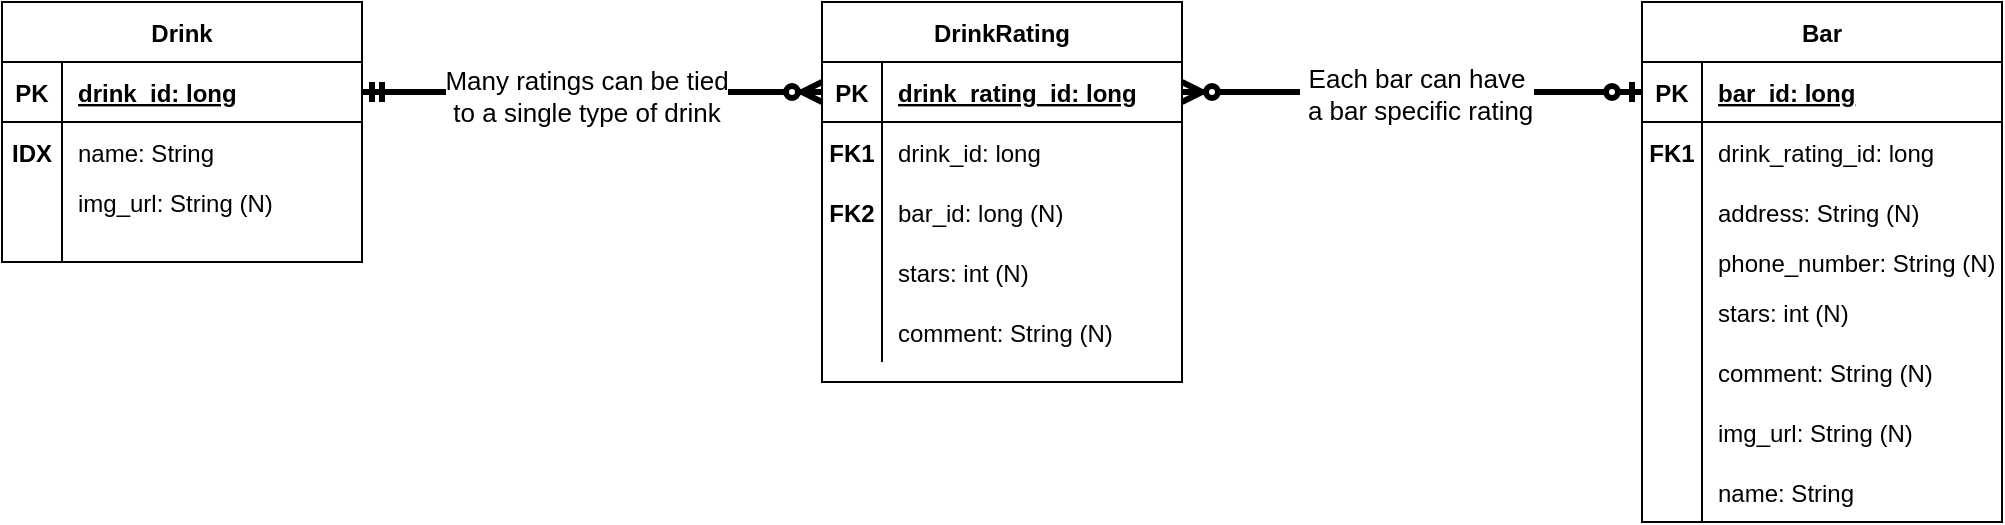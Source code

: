 <mxfile version="14.4.8" type="device"><diagram id="R2lEEEUBdFMjLlhIrx00" name="Page-1"><mxGraphModel dx="1829" dy="1034" grid="1" gridSize="10" guides="1" tooltips="1" connect="1" arrows="1" fold="1" page="1" pageScale="1" pageWidth="1100" pageHeight="850" math="0" shadow="0" extFonts="Permanent Marker^https://fonts.googleapis.com/css?family=Permanent+Marker"><root><mxCell id="0"/><mxCell id="1" parent="0"/><mxCell id="0ULs4ixhso7EXliGUDjP-1" value="Drink" style="shape=table;startSize=30;container=1;collapsible=1;childLayout=tableLayout;fixedRows=1;rowLines=0;fontStyle=1;align=center;resizeLast=1;" parent="1" vertex="1"><mxGeometry x="40" y="120" width="180" height="130" as="geometry"/></mxCell><mxCell id="0ULs4ixhso7EXliGUDjP-2" value="" style="shape=partialRectangle;collapsible=0;dropTarget=0;pointerEvents=0;fillColor=none;top=0;left=0;bottom=1;right=0;points=[[0,0.5],[1,0.5]];portConstraint=eastwest;" parent="0ULs4ixhso7EXliGUDjP-1" vertex="1"><mxGeometry y="30" width="180" height="30" as="geometry"/></mxCell><mxCell id="0ULs4ixhso7EXliGUDjP-3" value="PK" style="shape=partialRectangle;connectable=0;fillColor=none;top=0;left=0;bottom=0;right=0;fontStyle=1;overflow=hidden;" parent="0ULs4ixhso7EXliGUDjP-2" vertex="1"><mxGeometry width="30" height="30" as="geometry"/></mxCell><mxCell id="0ULs4ixhso7EXliGUDjP-4" value="drink_id: long" style="shape=partialRectangle;connectable=0;fillColor=none;top=0;left=0;bottom=0;right=0;align=left;spacingLeft=6;fontStyle=5;overflow=hidden;" parent="0ULs4ixhso7EXliGUDjP-2" vertex="1"><mxGeometry x="30" width="150" height="30" as="geometry"/></mxCell><mxCell id="0ULs4ixhso7EXliGUDjP-5" value="" style="shape=partialRectangle;collapsible=0;dropTarget=0;pointerEvents=0;fillColor=none;top=0;left=0;bottom=0;right=0;points=[[0,0.5],[1,0.5]];portConstraint=eastwest;" parent="0ULs4ixhso7EXliGUDjP-1" vertex="1"><mxGeometry y="60" width="180" height="30" as="geometry"/></mxCell><mxCell id="0ULs4ixhso7EXliGUDjP-6" value="IDX" style="shape=partialRectangle;connectable=0;fillColor=none;top=0;left=0;bottom=0;right=0;editable=1;overflow=hidden;fontStyle=1" parent="0ULs4ixhso7EXliGUDjP-5" vertex="1"><mxGeometry width="30" height="30" as="geometry"/></mxCell><mxCell id="0ULs4ixhso7EXliGUDjP-7" value="name: String" style="shape=partialRectangle;connectable=0;fillColor=none;top=0;left=0;bottom=0;right=0;align=left;spacingLeft=6;overflow=hidden;" parent="0ULs4ixhso7EXliGUDjP-5" vertex="1"><mxGeometry x="30" width="150" height="30" as="geometry"/></mxCell><mxCell id="0ULs4ixhso7EXliGUDjP-8" value="" style="shape=partialRectangle;collapsible=0;dropTarget=0;pointerEvents=0;fillColor=none;top=0;left=0;bottom=0;right=0;points=[[0,0.5],[1,0.5]];portConstraint=eastwest;" parent="0ULs4ixhso7EXliGUDjP-1" vertex="1"><mxGeometry y="90" width="180" height="20" as="geometry"/></mxCell><mxCell id="0ULs4ixhso7EXliGUDjP-9" value="" style="shape=partialRectangle;connectable=0;fillColor=none;top=0;left=0;bottom=0;right=0;editable=1;overflow=hidden;" parent="0ULs4ixhso7EXliGUDjP-8" vertex="1"><mxGeometry width="30" height="20" as="geometry"/></mxCell><mxCell id="0ULs4ixhso7EXliGUDjP-10" value="img_url: String (N)" style="shape=partialRectangle;connectable=0;fillColor=none;top=0;left=0;bottom=0;right=0;align=left;spacingLeft=6;overflow=hidden;" parent="0ULs4ixhso7EXliGUDjP-8" vertex="1"><mxGeometry x="30" width="150" height="20" as="geometry"/></mxCell><mxCell id="0ULs4ixhso7EXliGUDjP-11" value="" style="shape=partialRectangle;collapsible=0;dropTarget=0;pointerEvents=0;fillColor=none;top=0;left=0;bottom=0;right=0;points=[[0,0.5],[1,0.5]];portConstraint=eastwest;" parent="0ULs4ixhso7EXliGUDjP-1" vertex="1"><mxGeometry y="110" width="180" height="20" as="geometry"/></mxCell><mxCell id="0ULs4ixhso7EXliGUDjP-12" value="" style="shape=partialRectangle;connectable=0;fillColor=none;top=0;left=0;bottom=0;right=0;editable=1;overflow=hidden;" parent="0ULs4ixhso7EXliGUDjP-11" vertex="1"><mxGeometry width="30" height="20" as="geometry"/></mxCell><mxCell id="0ULs4ixhso7EXliGUDjP-13" value="" style="shape=partialRectangle;connectable=0;fillColor=none;top=0;left=0;bottom=0;right=0;align=left;spacingLeft=6;overflow=hidden;" parent="0ULs4ixhso7EXliGUDjP-11" vertex="1"><mxGeometry x="30" width="150" height="20" as="geometry"/></mxCell><mxCell id="IlYOV9Kuj_JuAfn5Okyn-1" value="Bar" style="shape=table;startSize=30;container=1;collapsible=1;childLayout=tableLayout;fixedRows=1;rowLines=0;fontStyle=1;align=center;resizeLast=1;" parent="1" vertex="1"><mxGeometry x="860" y="120" width="180" height="260" as="geometry"/></mxCell><mxCell id="IlYOV9Kuj_JuAfn5Okyn-2" value="" style="shape=partialRectangle;collapsible=0;dropTarget=0;pointerEvents=0;fillColor=none;top=0;left=0;bottom=1;right=0;points=[[0,0.5],[1,0.5]];portConstraint=eastwest;" parent="IlYOV9Kuj_JuAfn5Okyn-1" vertex="1"><mxGeometry y="30" width="180" height="30" as="geometry"/></mxCell><mxCell id="IlYOV9Kuj_JuAfn5Okyn-3" value="PK" style="shape=partialRectangle;connectable=0;fillColor=none;top=0;left=0;bottom=0;right=0;fontStyle=1;overflow=hidden;" parent="IlYOV9Kuj_JuAfn5Okyn-2" vertex="1"><mxGeometry width="30" height="30" as="geometry"/></mxCell><mxCell id="IlYOV9Kuj_JuAfn5Okyn-4" value="bar_id: long" style="shape=partialRectangle;connectable=0;fillColor=none;top=0;left=0;bottom=0;right=0;align=left;spacingLeft=6;fontStyle=5;overflow=hidden;" parent="IlYOV9Kuj_JuAfn5Okyn-2" vertex="1"><mxGeometry x="30" width="150" height="30" as="geometry"/></mxCell><mxCell id="IlYOV9Kuj_JuAfn5Okyn-5" value="" style="shape=partialRectangle;collapsible=0;dropTarget=0;pointerEvents=0;fillColor=none;top=0;left=0;bottom=0;right=0;points=[[0,0.5],[1,0.5]];portConstraint=eastwest;" parent="IlYOV9Kuj_JuAfn5Okyn-1" vertex="1"><mxGeometry y="60" width="180" height="30" as="geometry"/></mxCell><mxCell id="IlYOV9Kuj_JuAfn5Okyn-6" value="FK1" style="shape=partialRectangle;connectable=0;fillColor=none;top=0;left=0;bottom=0;right=0;editable=1;overflow=hidden;fontStyle=1" parent="IlYOV9Kuj_JuAfn5Okyn-5" vertex="1"><mxGeometry width="30" height="30" as="geometry"/></mxCell><mxCell id="IlYOV9Kuj_JuAfn5Okyn-7" value="drink_rating_id: long" style="shape=partialRectangle;connectable=0;fillColor=none;top=0;left=0;bottom=0;right=0;align=left;spacingLeft=6;overflow=hidden;" parent="IlYOV9Kuj_JuAfn5Okyn-5" vertex="1"><mxGeometry x="30" width="150" height="30" as="geometry"/></mxCell><mxCell id="IlYOV9Kuj_JuAfn5Okyn-8" value="" style="shape=partialRectangle;collapsible=0;dropTarget=0;pointerEvents=0;fillColor=none;top=0;left=0;bottom=0;right=0;points=[[0,0.5],[1,0.5]];portConstraint=eastwest;" parent="IlYOV9Kuj_JuAfn5Okyn-1" vertex="1"><mxGeometry y="90" width="180" height="30" as="geometry"/></mxCell><mxCell id="IlYOV9Kuj_JuAfn5Okyn-9" value="" style="shape=partialRectangle;connectable=0;fillColor=none;top=0;left=0;bottom=0;right=0;editable=1;overflow=hidden;" parent="IlYOV9Kuj_JuAfn5Okyn-8" vertex="1"><mxGeometry width="30" height="30" as="geometry"/></mxCell><mxCell id="IlYOV9Kuj_JuAfn5Okyn-10" value="address: String (N)" style="shape=partialRectangle;connectable=0;fillColor=none;top=0;left=0;bottom=0;right=0;align=left;spacingLeft=6;overflow=hidden;" parent="IlYOV9Kuj_JuAfn5Okyn-8" vertex="1"><mxGeometry x="30" width="150" height="30" as="geometry"/></mxCell><mxCell id="IlYOV9Kuj_JuAfn5Okyn-11" value="" style="shape=partialRectangle;collapsible=0;dropTarget=0;pointerEvents=0;fillColor=none;top=0;left=0;bottom=0;right=0;points=[[0,0.5],[1,0.5]];portConstraint=eastwest;" parent="IlYOV9Kuj_JuAfn5Okyn-1" vertex="1"><mxGeometry y="120" width="180" height="20" as="geometry"/></mxCell><mxCell id="IlYOV9Kuj_JuAfn5Okyn-12" value="" style="shape=partialRectangle;connectable=0;fillColor=none;top=0;left=0;bottom=0;right=0;editable=1;overflow=hidden;" parent="IlYOV9Kuj_JuAfn5Okyn-11" vertex="1"><mxGeometry width="30" height="20" as="geometry"/></mxCell><mxCell id="IlYOV9Kuj_JuAfn5Okyn-13" value="phone_number: String (N)" style="shape=partialRectangle;connectable=0;fillColor=none;top=0;left=0;bottom=0;right=0;align=left;spacingLeft=6;overflow=hidden;" parent="IlYOV9Kuj_JuAfn5Okyn-11" vertex="1"><mxGeometry x="30" width="150" height="20" as="geometry"/></mxCell><mxCell id="_8_NOBXfs2SMGKM_wHYF-22" value="" style="shape=partialRectangle;collapsible=0;dropTarget=0;pointerEvents=0;fillColor=none;top=0;left=0;bottom=0;right=0;points=[[0,0.5],[1,0.5]];portConstraint=eastwest;" parent="IlYOV9Kuj_JuAfn5Okyn-1" vertex="1"><mxGeometry y="140" width="180" height="30" as="geometry"/></mxCell><mxCell id="_8_NOBXfs2SMGKM_wHYF-23" value="" style="shape=partialRectangle;connectable=0;fillColor=none;top=0;left=0;bottom=0;right=0;editable=1;overflow=hidden;" parent="_8_NOBXfs2SMGKM_wHYF-22" vertex="1"><mxGeometry width="30" height="30" as="geometry"/></mxCell><mxCell id="_8_NOBXfs2SMGKM_wHYF-24" value="stars: int (N)" style="shape=partialRectangle;connectable=0;fillColor=none;top=0;left=0;bottom=0;right=0;align=left;spacingLeft=6;overflow=hidden;" parent="_8_NOBXfs2SMGKM_wHYF-22" vertex="1"><mxGeometry x="30" width="150" height="30" as="geometry"/></mxCell><mxCell id="azHpD4FkejpNcl3-T1Op-1" value="" style="shape=partialRectangle;collapsible=0;dropTarget=0;pointerEvents=0;fillColor=none;top=0;left=0;bottom=0;right=0;points=[[0,0.5],[1,0.5]];portConstraint=eastwest;" vertex="1" parent="IlYOV9Kuj_JuAfn5Okyn-1"><mxGeometry y="170" width="180" height="30" as="geometry"/></mxCell><mxCell id="azHpD4FkejpNcl3-T1Op-2" value="" style="shape=partialRectangle;connectable=0;fillColor=none;top=0;left=0;bottom=0;right=0;editable=1;overflow=hidden;" vertex="1" parent="azHpD4FkejpNcl3-T1Op-1"><mxGeometry width="30" height="30" as="geometry"/></mxCell><mxCell id="azHpD4FkejpNcl3-T1Op-3" value="comment: String (N)" style="shape=partialRectangle;connectable=0;fillColor=none;top=0;left=0;bottom=0;right=0;align=left;spacingLeft=6;overflow=hidden;" vertex="1" parent="azHpD4FkejpNcl3-T1Op-1"><mxGeometry x="30" width="150" height="30" as="geometry"/></mxCell><mxCell id="azHpD4FkejpNcl3-T1Op-4" value="" style="shape=partialRectangle;collapsible=0;dropTarget=0;pointerEvents=0;fillColor=none;top=0;left=0;bottom=0;right=0;points=[[0,0.5],[1,0.5]];portConstraint=eastwest;" vertex="1" parent="IlYOV9Kuj_JuAfn5Okyn-1"><mxGeometry y="200" width="180" height="30" as="geometry"/></mxCell><mxCell id="azHpD4FkejpNcl3-T1Op-5" value="" style="shape=partialRectangle;connectable=0;fillColor=none;top=0;left=0;bottom=0;right=0;editable=1;overflow=hidden;" vertex="1" parent="azHpD4FkejpNcl3-T1Op-4"><mxGeometry width="30" height="30" as="geometry"/></mxCell><mxCell id="azHpD4FkejpNcl3-T1Op-6" value="img_url: String (N)" style="shape=partialRectangle;connectable=0;fillColor=none;top=0;left=0;bottom=0;right=0;align=left;spacingLeft=6;overflow=hidden;" vertex="1" parent="azHpD4FkejpNcl3-T1Op-4"><mxGeometry x="30" width="150" height="30" as="geometry"/></mxCell><mxCell id="azHpD4FkejpNcl3-T1Op-7" value="" style="shape=partialRectangle;collapsible=0;dropTarget=0;pointerEvents=0;fillColor=none;top=0;left=0;bottom=0;right=0;points=[[0,0.5],[1,0.5]];portConstraint=eastwest;" vertex="1" parent="IlYOV9Kuj_JuAfn5Okyn-1"><mxGeometry y="230" width="180" height="30" as="geometry"/></mxCell><mxCell id="azHpD4FkejpNcl3-T1Op-8" value="" style="shape=partialRectangle;connectable=0;fillColor=none;top=0;left=0;bottom=0;right=0;editable=1;overflow=hidden;" vertex="1" parent="azHpD4FkejpNcl3-T1Op-7"><mxGeometry width="30" height="30" as="geometry"/></mxCell><mxCell id="azHpD4FkejpNcl3-T1Op-9" value="name: String" style="shape=partialRectangle;connectable=0;fillColor=none;top=0;left=0;bottom=0;right=0;align=left;spacingLeft=6;overflow=hidden;" vertex="1" parent="azHpD4FkejpNcl3-T1Op-7"><mxGeometry x="30" width="150" height="30" as="geometry"/></mxCell><mxCell id="IlYOV9Kuj_JuAfn5Okyn-19" value="" style="edgeStyle=entityRelationEdgeStyle;fontSize=12;html=1;endArrow=ERzeroToMany;startArrow=ERmandOne;strokeWidth=3;exitX=1;exitY=0.5;exitDx=0;exitDy=0;entryX=0;entryY=0.5;entryDx=0;entryDy=0;" parent="1" source="0ULs4ixhso7EXliGUDjP-2" target="87pZdrx_xsNaAjZ8D_YD-2" edge="1"><mxGeometry width="100" height="100" relative="1" as="geometry"><mxPoint x="410" y="330" as="sourcePoint"/><mxPoint x="400" y="337" as="targetPoint"/></mxGeometry></mxCell><mxCell id="_8_NOBXfs2SMGKM_wHYF-28" value="&lt;font style=&quot;font-size: 13px;&quot;&gt;Many ratings can be tied &lt;br style=&quot;font-size: 13px;&quot;&gt;to a single type of drink&lt;/font&gt;" style="edgeLabel;html=1;align=center;verticalAlign=middle;resizable=0;points=[];fontSize=13;" parent="IlYOV9Kuj_JuAfn5Okyn-19" vertex="1" connectable="0"><mxGeometry x="-0.072" y="-1" relative="1" as="geometry"><mxPoint x="5.61" y="1.0" as="offset"/></mxGeometry></mxCell><mxCell id="_8_NOBXfs2SMGKM_wHYF-31" value="" style="edgeStyle=entityRelationEdgeStyle;fontSize=12;html=1;endArrow=ERzeroToMany;startArrow=ERzeroToOne;strokeWidth=3;exitX=0;exitY=0.5;exitDx=0;exitDy=0;entryX=1;entryY=0.5;entryDx=0;entryDy=0;startFill=1;endFill=1;" parent="1" source="IlYOV9Kuj_JuAfn5Okyn-2" target="87pZdrx_xsNaAjZ8D_YD-2" edge="1"><mxGeometry width="100" height="100" relative="1" as="geometry"><mxPoint x="600" y="200" as="sourcePoint"/><mxPoint x="560" y="337" as="targetPoint"/></mxGeometry></mxCell><mxCell id="_8_NOBXfs2SMGKM_wHYF-34" value="&lt;font style=&quot;font-size: 13px&quot;&gt;Each bar can have&lt;br&gt;&amp;nbsp;a bar specific rating&lt;/font&gt;" style="edgeLabel;html=1;align=center;verticalAlign=middle;resizable=0;points=[];fontSize=13;" parent="_8_NOBXfs2SMGKM_wHYF-31" vertex="1" connectable="0"><mxGeometry x="-0.018" y="1" relative="1" as="geometry"><mxPoint as="offset"/></mxGeometry></mxCell><mxCell id="87pZdrx_xsNaAjZ8D_YD-1" value="DrinkRating" style="shape=table;startSize=30;container=1;collapsible=1;childLayout=tableLayout;fixedRows=1;rowLines=0;fontStyle=1;align=center;resizeLast=1;" parent="1" vertex="1"><mxGeometry x="450" y="120" width="180" height="190" as="geometry"/></mxCell><mxCell id="87pZdrx_xsNaAjZ8D_YD-2" value="" style="shape=partialRectangle;collapsible=0;dropTarget=0;pointerEvents=0;fillColor=none;top=0;left=0;bottom=1;right=0;points=[[0,0.5],[1,0.5]];portConstraint=eastwest;" parent="87pZdrx_xsNaAjZ8D_YD-1" vertex="1"><mxGeometry y="30" width="180" height="30" as="geometry"/></mxCell><mxCell id="87pZdrx_xsNaAjZ8D_YD-3" value="PK" style="shape=partialRectangle;connectable=0;fillColor=none;top=0;left=0;bottom=0;right=0;fontStyle=1;overflow=hidden;" parent="87pZdrx_xsNaAjZ8D_YD-2" vertex="1"><mxGeometry width="30" height="30" as="geometry"/></mxCell><mxCell id="87pZdrx_xsNaAjZ8D_YD-4" value="drink_rating_id: long" style="shape=partialRectangle;connectable=0;fillColor=none;top=0;left=0;bottom=0;right=0;align=left;spacingLeft=6;fontStyle=5;overflow=hidden;" parent="87pZdrx_xsNaAjZ8D_YD-2" vertex="1"><mxGeometry x="30" width="150" height="30" as="geometry"/></mxCell><mxCell id="87pZdrx_xsNaAjZ8D_YD-5" value="" style="shape=partialRectangle;collapsible=0;dropTarget=0;pointerEvents=0;fillColor=none;top=0;left=0;bottom=0;right=0;points=[[0,0.5],[1,0.5]];portConstraint=eastwest;" parent="87pZdrx_xsNaAjZ8D_YD-1" vertex="1"><mxGeometry y="60" width="180" height="30" as="geometry"/></mxCell><mxCell id="87pZdrx_xsNaAjZ8D_YD-6" value="FK1" style="shape=partialRectangle;connectable=0;fillColor=none;top=0;left=0;bottom=0;right=0;editable=1;overflow=hidden;fontStyle=1" parent="87pZdrx_xsNaAjZ8D_YD-5" vertex="1"><mxGeometry width="30" height="30" as="geometry"/></mxCell><mxCell id="87pZdrx_xsNaAjZ8D_YD-7" value="drink_id: long" style="shape=partialRectangle;connectable=0;fillColor=none;top=0;left=0;bottom=0;right=0;align=left;spacingLeft=6;overflow=hidden;" parent="87pZdrx_xsNaAjZ8D_YD-5" vertex="1"><mxGeometry x="30" width="150" height="30" as="geometry"/></mxCell><mxCell id="87pZdrx_xsNaAjZ8D_YD-8" value="" style="shape=partialRectangle;collapsible=0;dropTarget=0;pointerEvents=0;fillColor=none;top=0;left=0;bottom=0;right=0;points=[[0,0.5],[1,0.5]];portConstraint=eastwest;" parent="87pZdrx_xsNaAjZ8D_YD-1" vertex="1"><mxGeometry y="90" width="180" height="30" as="geometry"/></mxCell><mxCell id="87pZdrx_xsNaAjZ8D_YD-9" value="FK2" style="shape=partialRectangle;connectable=0;fillColor=none;top=0;left=0;bottom=0;right=0;editable=1;overflow=hidden;fontStyle=1" parent="87pZdrx_xsNaAjZ8D_YD-8" vertex="1"><mxGeometry width="30" height="30" as="geometry"/></mxCell><mxCell id="87pZdrx_xsNaAjZ8D_YD-10" value="bar_id: long (N)" style="shape=partialRectangle;connectable=0;fillColor=none;top=0;left=0;bottom=0;right=0;align=left;spacingLeft=6;overflow=hidden;" parent="87pZdrx_xsNaAjZ8D_YD-8" vertex="1"><mxGeometry x="30" width="150" height="30" as="geometry"/></mxCell><mxCell id="87pZdrx_xsNaAjZ8D_YD-11" value="" style="shape=partialRectangle;collapsible=0;dropTarget=0;pointerEvents=0;fillColor=none;top=0;left=0;bottom=0;right=0;points=[[0,0.5],[1,0.5]];portConstraint=eastwest;" parent="87pZdrx_xsNaAjZ8D_YD-1" vertex="1"><mxGeometry y="120" width="180" height="30" as="geometry"/></mxCell><mxCell id="87pZdrx_xsNaAjZ8D_YD-12" value="" style="shape=partialRectangle;connectable=0;fillColor=none;top=0;left=0;bottom=0;right=0;editable=1;overflow=hidden;" parent="87pZdrx_xsNaAjZ8D_YD-11" vertex="1"><mxGeometry width="30" height="30" as="geometry"/></mxCell><mxCell id="87pZdrx_xsNaAjZ8D_YD-13" value="stars: int (N)" style="shape=partialRectangle;connectable=0;fillColor=none;top=0;left=0;bottom=0;right=0;align=left;spacingLeft=6;overflow=hidden;" parent="87pZdrx_xsNaAjZ8D_YD-11" vertex="1"><mxGeometry x="30" width="150" height="30" as="geometry"/></mxCell><mxCell id="87pZdrx_xsNaAjZ8D_YD-14" value="" style="shape=partialRectangle;collapsible=0;dropTarget=0;pointerEvents=0;fillColor=none;top=0;left=0;bottom=0;right=0;points=[[0,0.5],[1,0.5]];portConstraint=eastwest;" parent="87pZdrx_xsNaAjZ8D_YD-1" vertex="1"><mxGeometry y="150" width="180" height="30" as="geometry"/></mxCell><mxCell id="87pZdrx_xsNaAjZ8D_YD-15" value="" style="shape=partialRectangle;connectable=0;fillColor=none;top=0;left=0;bottom=0;right=0;editable=1;overflow=hidden;" parent="87pZdrx_xsNaAjZ8D_YD-14" vertex="1"><mxGeometry width="30" height="30" as="geometry"/></mxCell><mxCell id="87pZdrx_xsNaAjZ8D_YD-16" value="comment: String (N)" style="shape=partialRectangle;connectable=0;fillColor=none;top=0;left=0;bottom=0;right=0;align=left;spacingLeft=6;overflow=hidden;" parent="87pZdrx_xsNaAjZ8D_YD-14" vertex="1"><mxGeometry x="30" width="150" height="30" as="geometry"/></mxCell></root></mxGraphModel></diagram></mxfile>